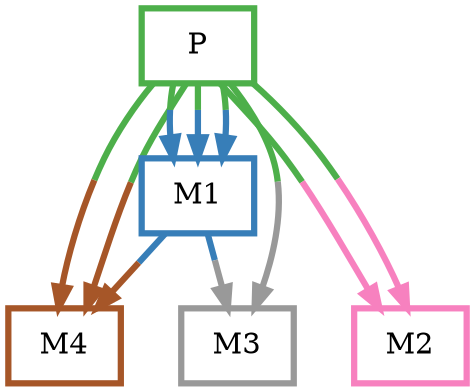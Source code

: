 digraph barS {
	{
		rank=same
	0 [shape=box,penwidth=3,colorscheme=set19,color=3,label="P"]
	}
	{
		rank=same
		4 [shape=box,penwidth=3,colorscheme=set19,color=7,label="M4"]
		3 [shape=box,penwidth=3,colorscheme=set19,color=9,label="M3"]
		2 [shape=box,penwidth=3,colorscheme=set19,color=8,label="M2"]
	}
	1 [shape=box,penwidth=3,colorscheme=set19,color=2,label="M1"]
	1 -> 4 [penwidth=3,colorscheme=set19,color="2;0.5:7"]
	1 -> 3 [penwidth=3,colorscheme=set19,color="2;0.5:9"]
	0 -> 4 [penwidth=3,colorscheme=set19,color="3;0.5:7"]
	0 -> 4 [penwidth=3,colorscheme=set19,color="3;0.5:7"]
	0 -> 2 [penwidth=3,colorscheme=set19,color="3;0.5:8"]
	0 -> 3 [penwidth=3,colorscheme=set19,color="3;0.5:9"]
	0 -> 1 [penwidth=3,colorscheme=set19,color="3;0.5:2"]
	0 -> 1 [penwidth=3,colorscheme=set19,color="3;0.5:2"]
	0 -> 2 [penwidth=3,colorscheme=set19,color="3;0.5:8"]
	0 -> 1 [penwidth=3,colorscheme=set19,color="3;0.5:2"]
}
